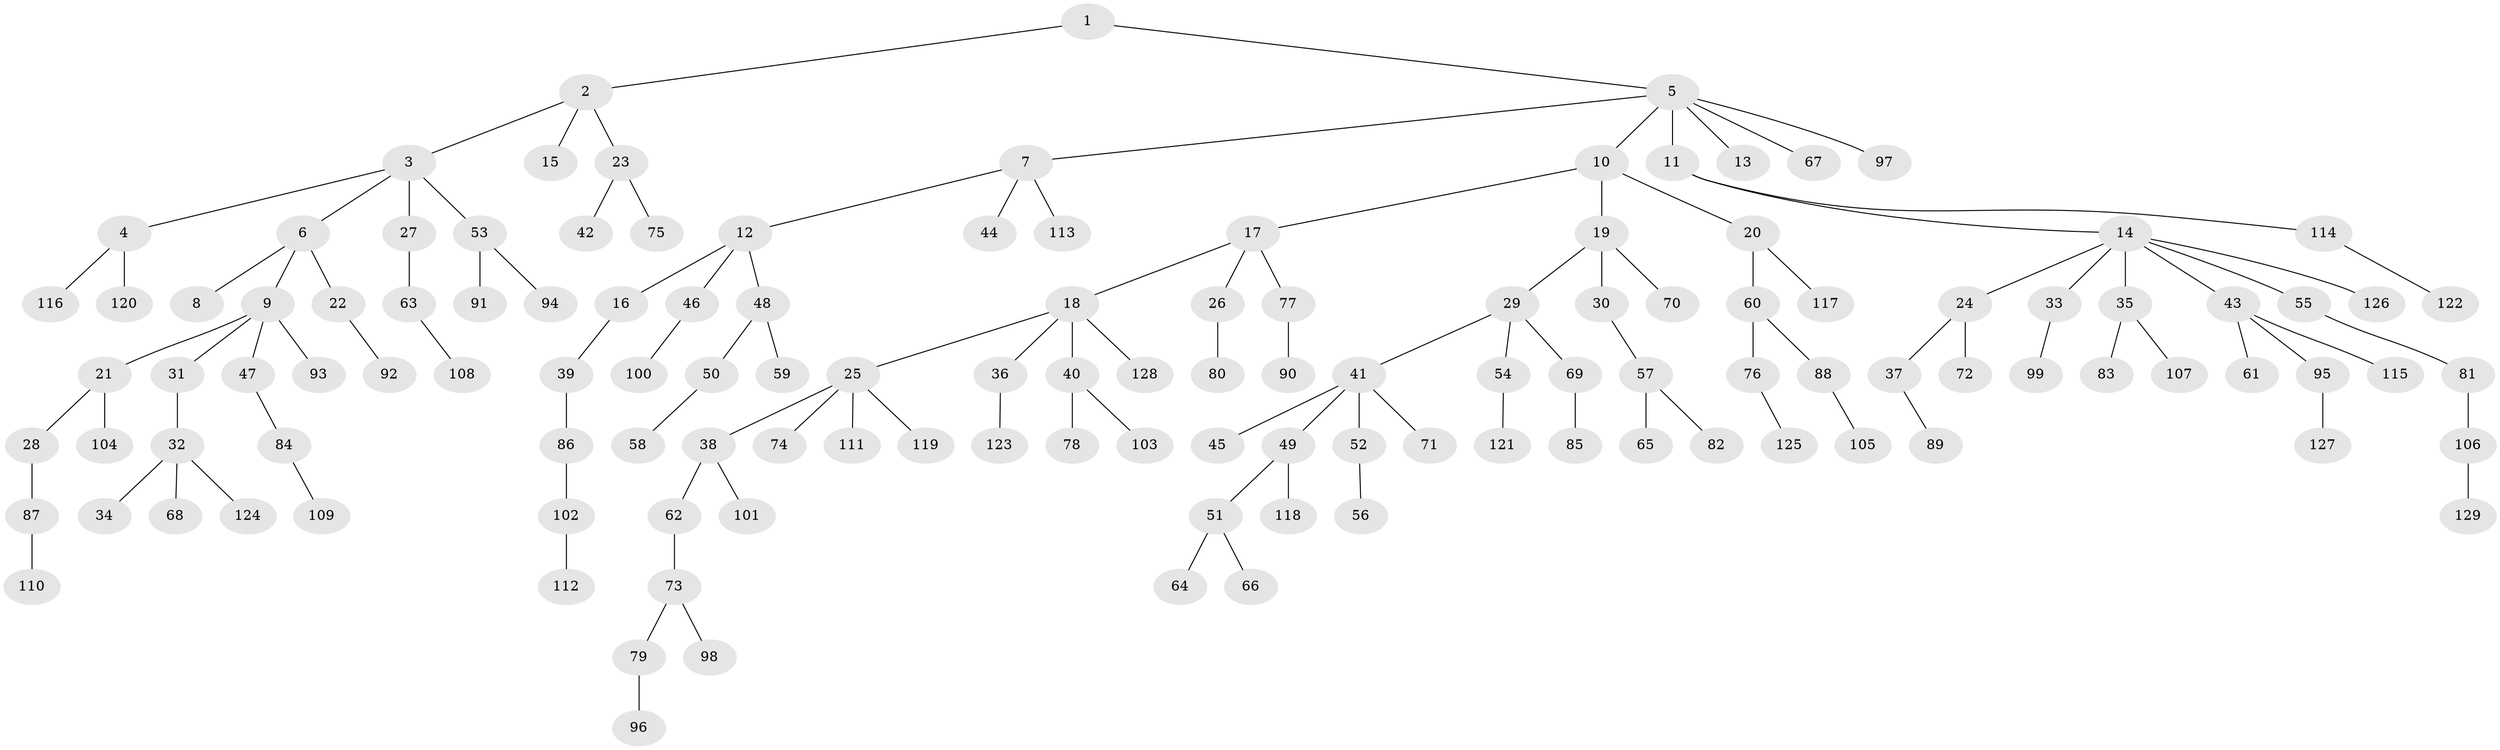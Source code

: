 // coarse degree distribution, {2: 0.18181818181818182, 7: 0.022727272727272728, 6: 0.045454545454545456, 3: 0.10227272727272728, 1: 0.5795454545454546, 5: 0.022727272727272728, 4: 0.045454545454545456}
// Generated by graph-tools (version 1.1) at 2025/42/03/06/25 10:42:04]
// undirected, 129 vertices, 128 edges
graph export_dot {
graph [start="1"]
  node [color=gray90,style=filled];
  1;
  2;
  3;
  4;
  5;
  6;
  7;
  8;
  9;
  10;
  11;
  12;
  13;
  14;
  15;
  16;
  17;
  18;
  19;
  20;
  21;
  22;
  23;
  24;
  25;
  26;
  27;
  28;
  29;
  30;
  31;
  32;
  33;
  34;
  35;
  36;
  37;
  38;
  39;
  40;
  41;
  42;
  43;
  44;
  45;
  46;
  47;
  48;
  49;
  50;
  51;
  52;
  53;
  54;
  55;
  56;
  57;
  58;
  59;
  60;
  61;
  62;
  63;
  64;
  65;
  66;
  67;
  68;
  69;
  70;
  71;
  72;
  73;
  74;
  75;
  76;
  77;
  78;
  79;
  80;
  81;
  82;
  83;
  84;
  85;
  86;
  87;
  88;
  89;
  90;
  91;
  92;
  93;
  94;
  95;
  96;
  97;
  98;
  99;
  100;
  101;
  102;
  103;
  104;
  105;
  106;
  107;
  108;
  109;
  110;
  111;
  112;
  113;
  114;
  115;
  116;
  117;
  118;
  119;
  120;
  121;
  122;
  123;
  124;
  125;
  126;
  127;
  128;
  129;
  1 -- 2;
  1 -- 5;
  2 -- 3;
  2 -- 15;
  2 -- 23;
  3 -- 4;
  3 -- 6;
  3 -- 27;
  3 -- 53;
  4 -- 116;
  4 -- 120;
  5 -- 7;
  5 -- 10;
  5 -- 11;
  5 -- 13;
  5 -- 67;
  5 -- 97;
  6 -- 8;
  6 -- 9;
  6 -- 22;
  7 -- 12;
  7 -- 44;
  7 -- 113;
  9 -- 21;
  9 -- 31;
  9 -- 47;
  9 -- 93;
  10 -- 17;
  10 -- 19;
  10 -- 20;
  11 -- 14;
  11 -- 114;
  12 -- 16;
  12 -- 46;
  12 -- 48;
  14 -- 24;
  14 -- 33;
  14 -- 35;
  14 -- 43;
  14 -- 55;
  14 -- 126;
  16 -- 39;
  17 -- 18;
  17 -- 26;
  17 -- 77;
  18 -- 25;
  18 -- 36;
  18 -- 40;
  18 -- 128;
  19 -- 29;
  19 -- 30;
  19 -- 70;
  20 -- 60;
  20 -- 117;
  21 -- 28;
  21 -- 104;
  22 -- 92;
  23 -- 42;
  23 -- 75;
  24 -- 37;
  24 -- 72;
  25 -- 38;
  25 -- 74;
  25 -- 111;
  25 -- 119;
  26 -- 80;
  27 -- 63;
  28 -- 87;
  29 -- 41;
  29 -- 54;
  29 -- 69;
  30 -- 57;
  31 -- 32;
  32 -- 34;
  32 -- 68;
  32 -- 124;
  33 -- 99;
  35 -- 83;
  35 -- 107;
  36 -- 123;
  37 -- 89;
  38 -- 62;
  38 -- 101;
  39 -- 86;
  40 -- 78;
  40 -- 103;
  41 -- 45;
  41 -- 49;
  41 -- 52;
  41 -- 71;
  43 -- 61;
  43 -- 95;
  43 -- 115;
  46 -- 100;
  47 -- 84;
  48 -- 50;
  48 -- 59;
  49 -- 51;
  49 -- 118;
  50 -- 58;
  51 -- 64;
  51 -- 66;
  52 -- 56;
  53 -- 91;
  53 -- 94;
  54 -- 121;
  55 -- 81;
  57 -- 65;
  57 -- 82;
  60 -- 76;
  60 -- 88;
  62 -- 73;
  63 -- 108;
  69 -- 85;
  73 -- 79;
  73 -- 98;
  76 -- 125;
  77 -- 90;
  79 -- 96;
  81 -- 106;
  84 -- 109;
  86 -- 102;
  87 -- 110;
  88 -- 105;
  95 -- 127;
  102 -- 112;
  106 -- 129;
  114 -- 122;
}
